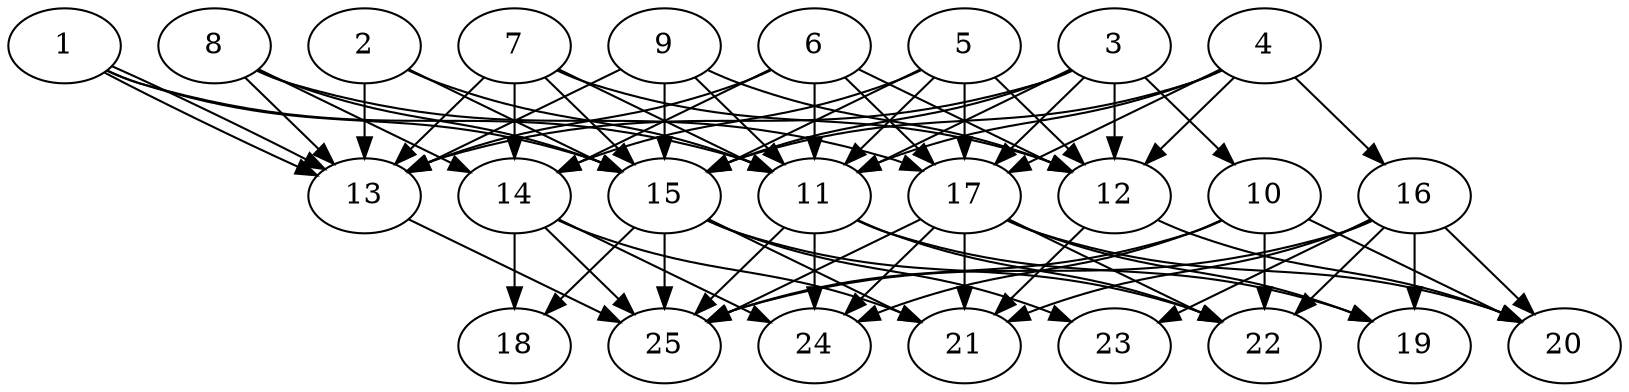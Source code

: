 // DAG automatically generated by daggen at Thu Oct  3 14:00:40 2019
// ./daggen --dot -n 25 --ccr 0.4 --fat 0.7 --regular 0.9 --density 0.9 --mindata 5242880 --maxdata 52428800 
digraph G {
  1 [size="28582400", alpha="0.07", expect_size="11432960"] 
  1 -> 11 [size ="11432960"]
  1 -> 13 [size ="11432960"]
  1 -> 13 [size ="11432960"]
  1 -> 15 [size ="11432960"]
  2 [size="25259520", alpha="0.03", expect_size="10103808"] 
  2 -> 11 [size ="10103808"]
  2 -> 13 [size ="10103808"]
  2 -> 15 [size ="10103808"]
  3 [size="109908480", alpha="0.08", expect_size="43963392"] 
  3 -> 10 [size ="43963392"]
  3 -> 11 [size ="43963392"]
  3 -> 12 [size ="43963392"]
  3 -> 13 [size ="43963392"]
  3 -> 15 [size ="43963392"]
  3 -> 17 [size ="43963392"]
  4 [size="70187520", alpha="0.11", expect_size="28075008"] 
  4 -> 11 [size ="28075008"]
  4 -> 12 [size ="28075008"]
  4 -> 15 [size ="28075008"]
  4 -> 16 [size ="28075008"]
  4 -> 17 [size ="28075008"]
  5 [size="54656000", alpha="0.18", expect_size="21862400"] 
  5 -> 11 [size ="21862400"]
  5 -> 12 [size ="21862400"]
  5 -> 14 [size ="21862400"]
  5 -> 15 [size ="21862400"]
  5 -> 17 [size ="21862400"]
  6 [size="41128960", alpha="0.17", expect_size="16451584"] 
  6 -> 11 [size ="16451584"]
  6 -> 12 [size ="16451584"]
  6 -> 13 [size ="16451584"]
  6 -> 14 [size ="16451584"]
  6 -> 17 [size ="16451584"]
  7 [size="26252800", alpha="0.01", expect_size="10501120"] 
  7 -> 11 [size ="10501120"]
  7 -> 12 [size ="10501120"]
  7 -> 13 [size ="10501120"]
  7 -> 14 [size ="10501120"]
  7 -> 15 [size ="10501120"]
  8 [size="19699200", alpha="0.11", expect_size="7879680"] 
  8 -> 13 [size ="7879680"]
  8 -> 14 [size ="7879680"]
  8 -> 15 [size ="7879680"]
  8 -> 17 [size ="7879680"]
  9 [size="118305280", alpha="0.20", expect_size="47322112"] 
  9 -> 11 [size ="47322112"]
  9 -> 12 [size ="47322112"]
  9 -> 13 [size ="47322112"]
  9 -> 15 [size ="47322112"]
  10 [size="18337280", alpha="0.08", expect_size="7334912"] 
  10 -> 20 [size ="7334912"]
  10 -> 22 [size ="7334912"]
  10 -> 24 [size ="7334912"]
  10 -> 25 [size ="7334912"]
  11 [size="106462720", alpha="0.10", expect_size="42585088"] 
  11 -> 19 [size ="42585088"]
  11 -> 22 [size ="42585088"]
  11 -> 24 [size ="42585088"]
  11 -> 25 [size ="42585088"]
  12 [size="28661760", alpha="0.07", expect_size="11464704"] 
  12 -> 20 [size ="11464704"]
  12 -> 21 [size ="11464704"]
  13 [size="44357120", alpha="0.07", expect_size="17742848"] 
  13 -> 25 [size ="17742848"]
  14 [size="93529600", alpha="0.05", expect_size="37411840"] 
  14 -> 18 [size ="37411840"]
  14 -> 21 [size ="37411840"]
  14 -> 24 [size ="37411840"]
  14 -> 25 [size ="37411840"]
  15 [size="39697920", alpha="0.17", expect_size="15879168"] 
  15 -> 18 [size ="15879168"]
  15 -> 21 [size ="15879168"]
  15 -> 22 [size ="15879168"]
  15 -> 23 [size ="15879168"]
  15 -> 25 [size ="15879168"]
  16 [size="28884480", alpha="0.20", expect_size="11553792"] 
  16 -> 19 [size ="11553792"]
  16 -> 20 [size ="11553792"]
  16 -> 21 [size ="11553792"]
  16 -> 22 [size ="11553792"]
  16 -> 23 [size ="11553792"]
  16 -> 25 [size ="11553792"]
  17 [size="129518080", alpha="0.18", expect_size="51807232"] 
  17 -> 19 [size ="51807232"]
  17 -> 20 [size ="51807232"]
  17 -> 21 [size ="51807232"]
  17 -> 22 [size ="51807232"]
  17 -> 24 [size ="51807232"]
  17 -> 25 [size ="51807232"]
  18 [size="17566720", alpha="0.06", expect_size="7026688"] 
  19 [size="82728960", alpha="0.19", expect_size="33091584"] 
  20 [size="82472960", alpha="0.11", expect_size="32989184"] 
  21 [size="129525760", alpha="0.05", expect_size="51810304"] 
  22 [size="68459520", alpha="0.02", expect_size="27383808"] 
  23 [size="109680640", alpha="0.15", expect_size="43872256"] 
  24 [size="35576320", alpha="0.17", expect_size="14230528"] 
  25 [size="65105920", alpha="0.07", expect_size="26042368"] 
}
